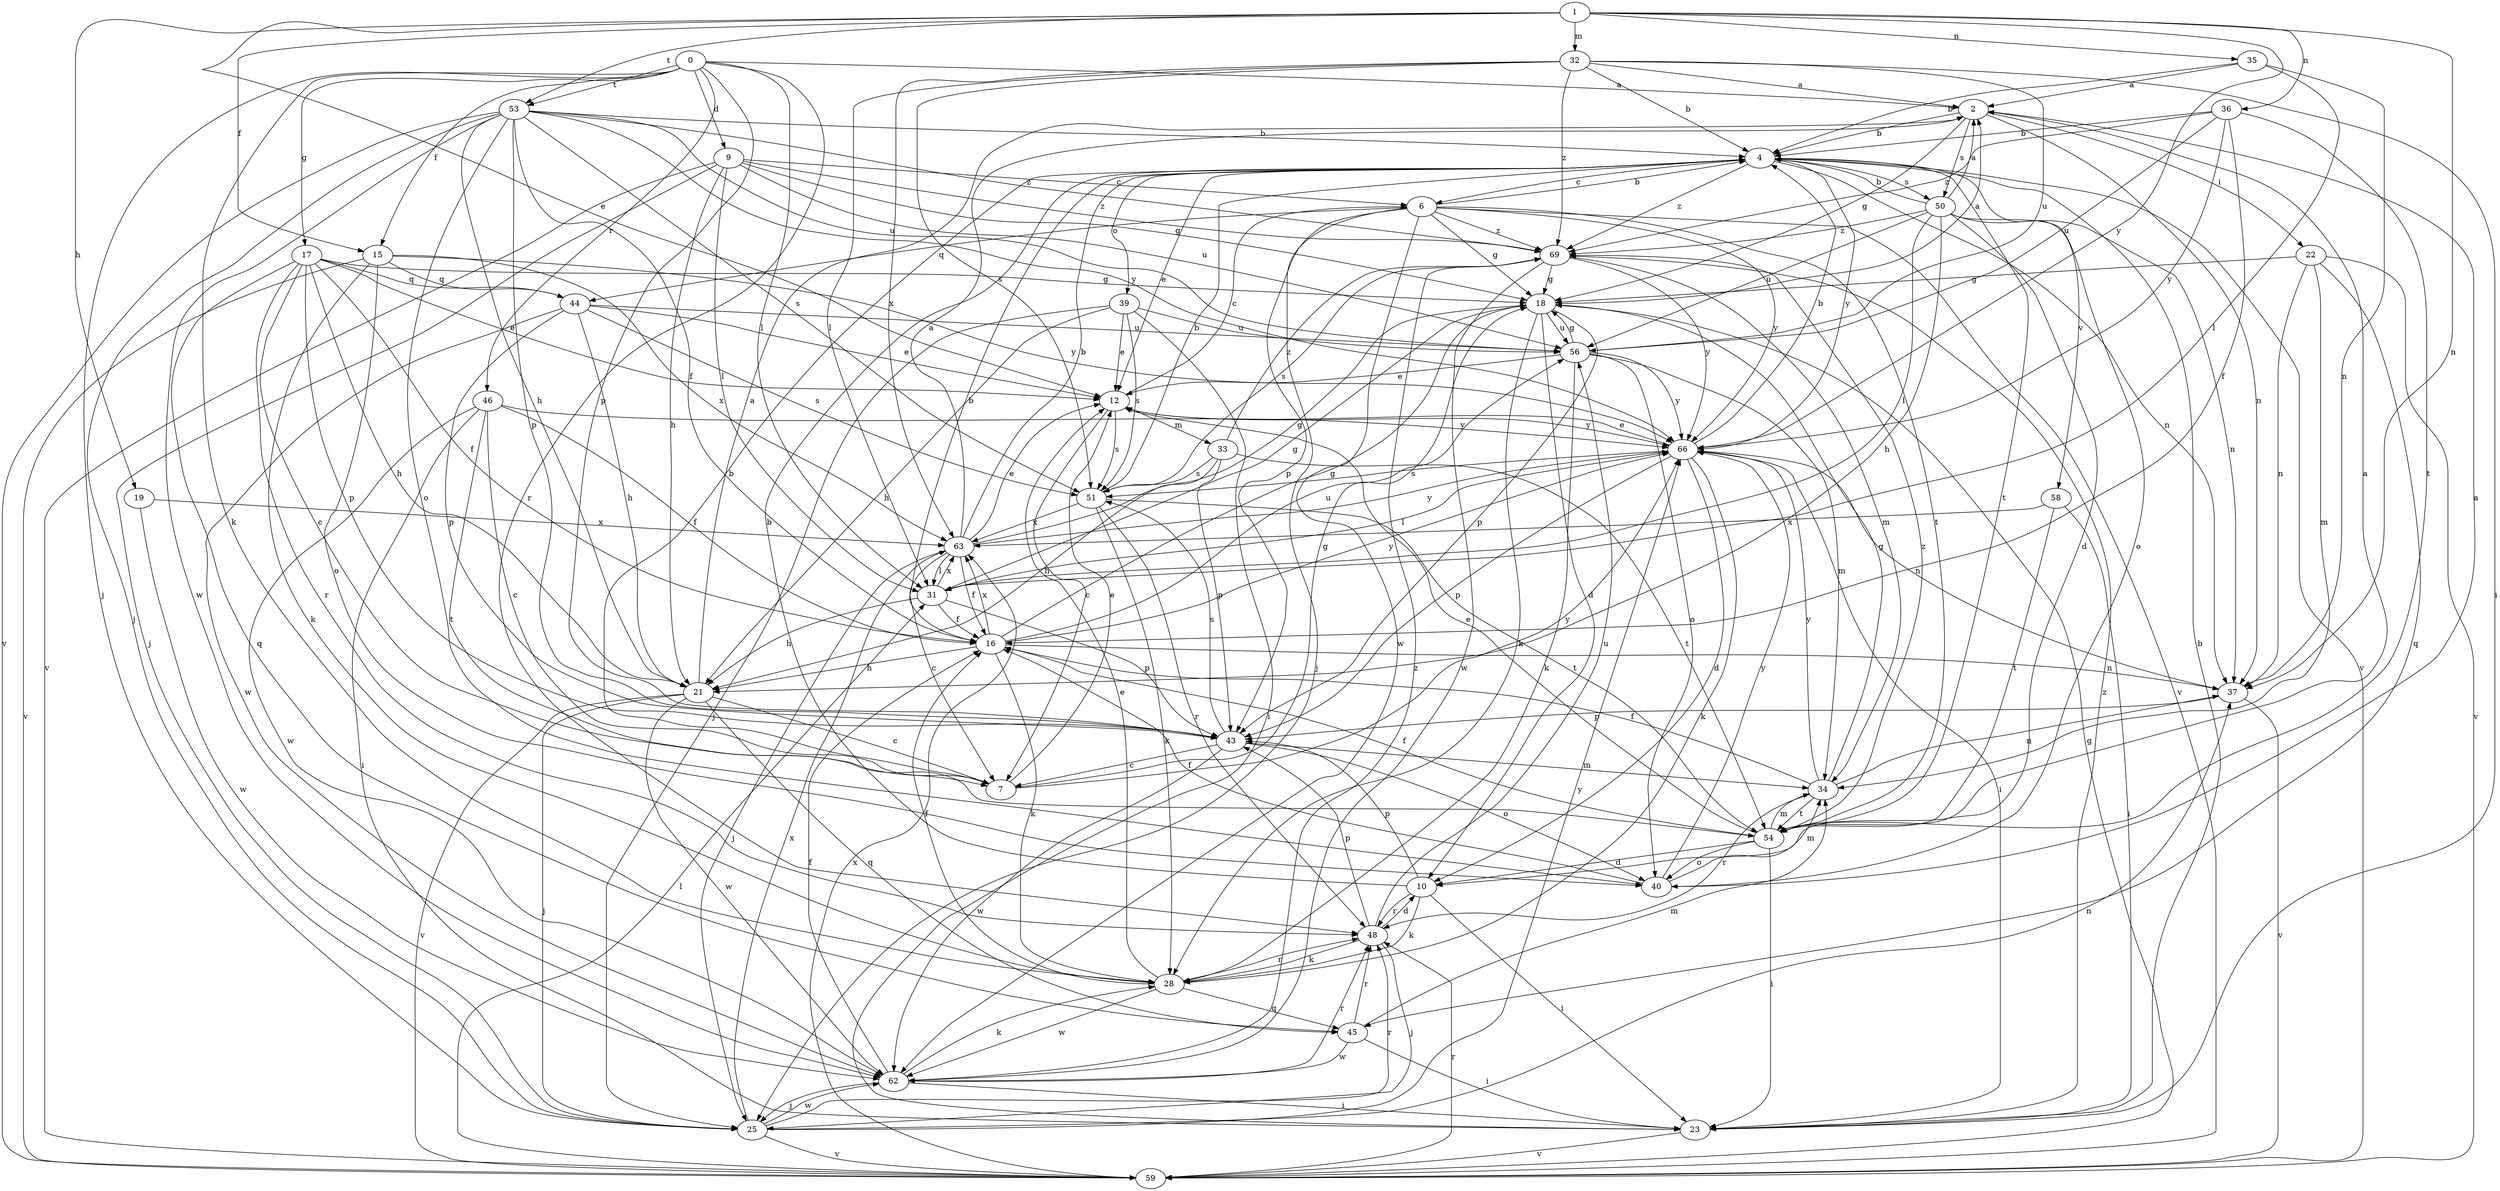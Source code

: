 strict digraph  {
0;
1;
2;
4;
6;
7;
9;
10;
12;
15;
16;
17;
18;
19;
21;
22;
23;
25;
28;
31;
32;
33;
34;
35;
36;
37;
39;
40;
43;
44;
45;
46;
48;
50;
51;
53;
54;
56;
58;
59;
62;
63;
66;
69;
0 -> 2  [label=a];
0 -> 9  [label=d];
0 -> 15  [label=f];
0 -> 17  [label=g];
0 -> 25  [label=j];
0 -> 28  [label=k];
0 -> 31  [label=l];
0 -> 43  [label=p];
0 -> 46  [label=r];
0 -> 48  [label=r];
0 -> 53  [label=t];
1 -> 12  [label=e];
1 -> 15  [label=f];
1 -> 19  [label=h];
1 -> 32  [label=m];
1 -> 35  [label=n];
1 -> 36  [label=n];
1 -> 37  [label=n];
1 -> 53  [label=t];
1 -> 66  [label=y];
2 -> 4  [label=b];
2 -> 18  [label=g];
2 -> 22  [label=i];
2 -> 37  [label=n];
2 -> 50  [label=s];
4 -> 6  [label=c];
4 -> 12  [label=e];
4 -> 37  [label=n];
4 -> 39  [label=o];
4 -> 50  [label=s];
4 -> 54  [label=t];
4 -> 58  [label=v];
4 -> 59  [label=v];
4 -> 66  [label=y];
4 -> 69  [label=z];
6 -> 4  [label=b];
6 -> 18  [label=g];
6 -> 25  [label=j];
6 -> 43  [label=p];
6 -> 44  [label=q];
6 -> 54  [label=t];
6 -> 59  [label=v];
6 -> 62  [label=w];
6 -> 66  [label=y];
6 -> 69  [label=z];
7 -> 4  [label=b];
7 -> 12  [label=e];
7 -> 18  [label=g];
7 -> 66  [label=y];
9 -> 6  [label=c];
9 -> 18  [label=g];
9 -> 21  [label=h];
9 -> 25  [label=j];
9 -> 31  [label=l];
9 -> 56  [label=u];
9 -> 59  [label=v];
9 -> 69  [label=z];
10 -> 4  [label=b];
10 -> 23  [label=i];
10 -> 28  [label=k];
10 -> 43  [label=p];
10 -> 48  [label=r];
12 -> 6  [label=c];
12 -> 7  [label=c];
12 -> 33  [label=m];
12 -> 51  [label=s];
12 -> 66  [label=y];
15 -> 28  [label=k];
15 -> 40  [label=o];
15 -> 44  [label=q];
15 -> 59  [label=v];
15 -> 63  [label=x];
15 -> 66  [label=y];
16 -> 4  [label=b];
16 -> 18  [label=g];
16 -> 21  [label=h];
16 -> 28  [label=k];
16 -> 37  [label=n];
16 -> 56  [label=u];
16 -> 63  [label=x];
16 -> 66  [label=y];
17 -> 7  [label=c];
17 -> 12  [label=e];
17 -> 16  [label=f];
17 -> 18  [label=g];
17 -> 21  [label=h];
17 -> 43  [label=p];
17 -> 44  [label=q];
17 -> 45  [label=q];
17 -> 48  [label=r];
18 -> 2  [label=a];
18 -> 10  [label=d];
18 -> 28  [label=k];
18 -> 43  [label=p];
18 -> 56  [label=u];
19 -> 62  [label=w];
19 -> 63  [label=x];
21 -> 2  [label=a];
21 -> 7  [label=c];
21 -> 25  [label=j];
21 -> 45  [label=q];
21 -> 59  [label=v];
21 -> 62  [label=w];
22 -> 18  [label=g];
22 -> 34  [label=m];
22 -> 37  [label=n];
22 -> 45  [label=q];
22 -> 59  [label=v];
23 -> 4  [label=b];
23 -> 59  [label=v];
23 -> 69  [label=z];
25 -> 37  [label=n];
25 -> 48  [label=r];
25 -> 59  [label=v];
25 -> 62  [label=w];
25 -> 63  [label=x];
25 -> 66  [label=y];
28 -> 12  [label=e];
28 -> 16  [label=f];
28 -> 45  [label=q];
28 -> 48  [label=r];
28 -> 62  [label=w];
31 -> 16  [label=f];
31 -> 18  [label=g];
31 -> 21  [label=h];
31 -> 43  [label=p];
31 -> 63  [label=x];
32 -> 2  [label=a];
32 -> 4  [label=b];
32 -> 23  [label=i];
32 -> 31  [label=l];
32 -> 51  [label=s];
32 -> 56  [label=u];
32 -> 63  [label=x];
32 -> 69  [label=z];
33 -> 21  [label=h];
33 -> 43  [label=p];
33 -> 51  [label=s];
33 -> 54  [label=t];
33 -> 69  [label=z];
34 -> 16  [label=f];
34 -> 18  [label=g];
34 -> 37  [label=n];
34 -> 48  [label=r];
34 -> 54  [label=t];
34 -> 66  [label=y];
35 -> 2  [label=a];
35 -> 4  [label=b];
35 -> 31  [label=l];
35 -> 37  [label=n];
36 -> 4  [label=b];
36 -> 16  [label=f];
36 -> 54  [label=t];
36 -> 56  [label=u];
36 -> 66  [label=y];
36 -> 69  [label=z];
37 -> 43  [label=p];
37 -> 59  [label=v];
39 -> 12  [label=e];
39 -> 21  [label=h];
39 -> 23  [label=i];
39 -> 25  [label=j];
39 -> 51  [label=s];
39 -> 56  [label=u];
40 -> 2  [label=a];
40 -> 16  [label=f];
40 -> 34  [label=m];
40 -> 66  [label=y];
43 -> 7  [label=c];
43 -> 34  [label=m];
43 -> 40  [label=o];
43 -> 51  [label=s];
43 -> 62  [label=w];
44 -> 12  [label=e];
44 -> 21  [label=h];
44 -> 43  [label=p];
44 -> 51  [label=s];
44 -> 56  [label=u];
44 -> 62  [label=w];
45 -> 23  [label=i];
45 -> 34  [label=m];
45 -> 48  [label=r];
45 -> 62  [label=w];
46 -> 7  [label=c];
46 -> 16  [label=f];
46 -> 23  [label=i];
46 -> 54  [label=t];
46 -> 62  [label=w];
46 -> 66  [label=y];
48 -> 10  [label=d];
48 -> 25  [label=j];
48 -> 28  [label=k];
48 -> 43  [label=p];
48 -> 56  [label=u];
50 -> 2  [label=a];
50 -> 4  [label=b];
50 -> 10  [label=d];
50 -> 21  [label=h];
50 -> 31  [label=l];
50 -> 37  [label=n];
50 -> 40  [label=o];
50 -> 56  [label=u];
50 -> 69  [label=z];
51 -> 4  [label=b];
51 -> 28  [label=k];
51 -> 48  [label=r];
51 -> 54  [label=t];
51 -> 63  [label=x];
53 -> 4  [label=b];
53 -> 16  [label=f];
53 -> 21  [label=h];
53 -> 25  [label=j];
53 -> 40  [label=o];
53 -> 43  [label=p];
53 -> 51  [label=s];
53 -> 56  [label=u];
53 -> 59  [label=v];
53 -> 62  [label=w];
53 -> 66  [label=y];
53 -> 69  [label=z];
54 -> 2  [label=a];
54 -> 10  [label=d];
54 -> 12  [label=e];
54 -> 16  [label=f];
54 -> 23  [label=i];
54 -> 34  [label=m];
54 -> 40  [label=o];
54 -> 69  [label=z];
56 -> 12  [label=e];
56 -> 18  [label=g];
56 -> 28  [label=k];
56 -> 34  [label=m];
56 -> 40  [label=o];
56 -> 66  [label=y];
58 -> 23  [label=i];
58 -> 54  [label=t];
58 -> 63  [label=x];
59 -> 18  [label=g];
59 -> 31  [label=l];
59 -> 48  [label=r];
59 -> 63  [label=x];
62 -> 16  [label=f];
62 -> 23  [label=i];
62 -> 25  [label=j];
62 -> 28  [label=k];
62 -> 48  [label=r];
62 -> 69  [label=z];
63 -> 2  [label=a];
63 -> 4  [label=b];
63 -> 7  [label=c];
63 -> 12  [label=e];
63 -> 16  [label=f];
63 -> 18  [label=g];
63 -> 25  [label=j];
63 -> 31  [label=l];
63 -> 66  [label=y];
66 -> 4  [label=b];
66 -> 10  [label=d];
66 -> 12  [label=e];
66 -> 23  [label=i];
66 -> 28  [label=k];
66 -> 31  [label=l];
66 -> 37  [label=n];
66 -> 43  [label=p];
66 -> 51  [label=s];
69 -> 18  [label=g];
69 -> 34  [label=m];
69 -> 51  [label=s];
69 -> 62  [label=w];
69 -> 66  [label=y];
}
